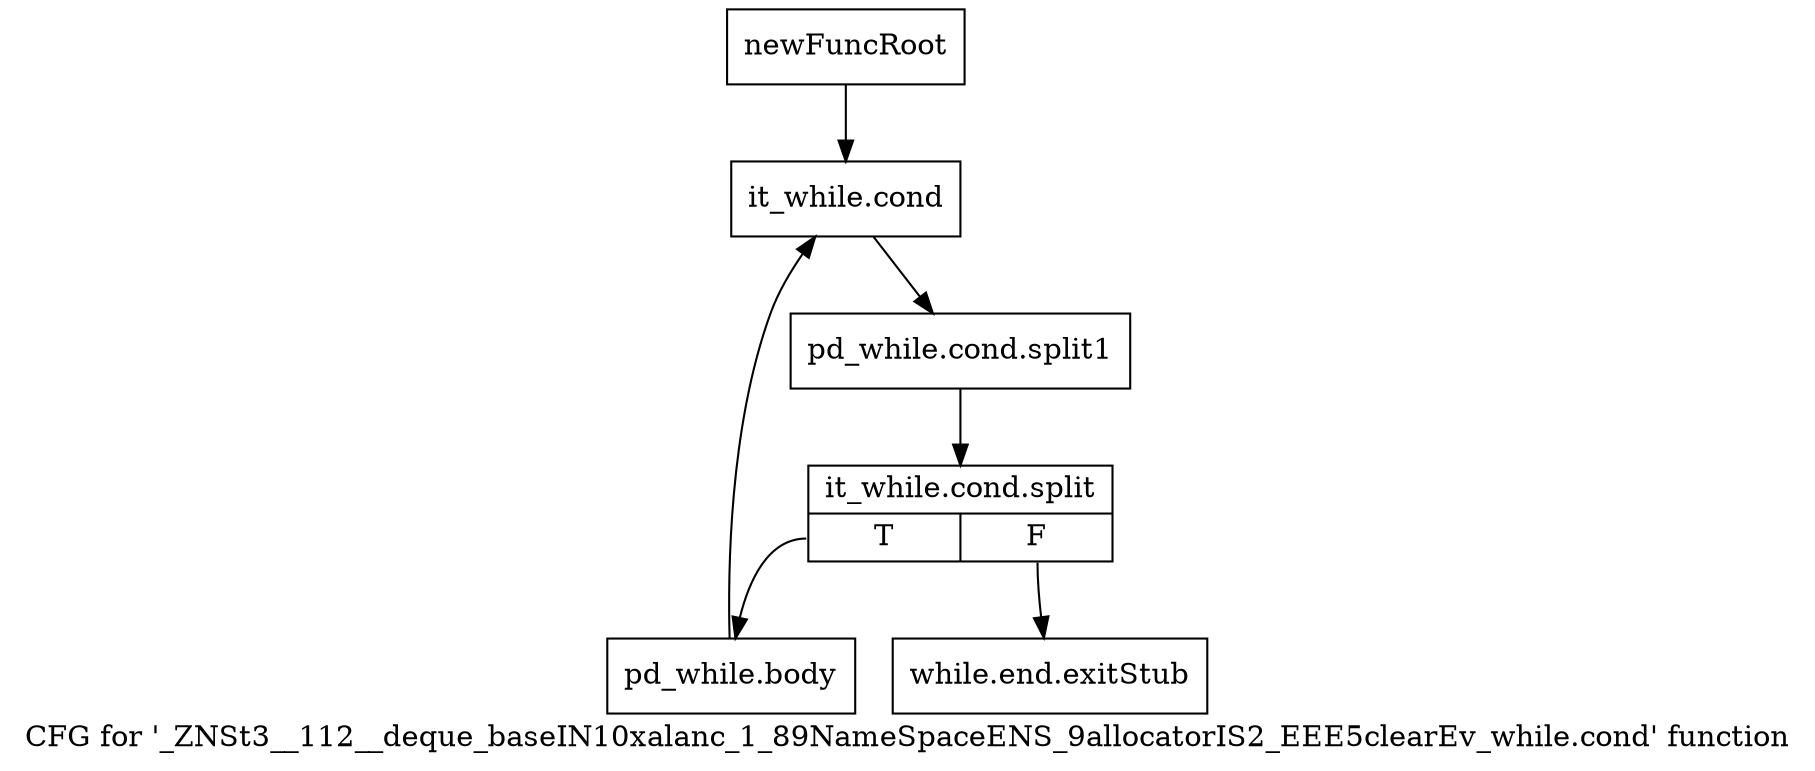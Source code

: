 digraph "CFG for '_ZNSt3__112__deque_baseIN10xalanc_1_89NameSpaceENS_9allocatorIS2_EEE5clearEv_while.cond' function" {
	label="CFG for '_ZNSt3__112__deque_baseIN10xalanc_1_89NameSpaceENS_9allocatorIS2_EEE5clearEv_while.cond' function";

	Node0x9fc8e60 [shape=record,label="{newFuncRoot}"];
	Node0x9fc8e60 -> Node0x9fc8f00;
	Node0x9fc8eb0 [shape=record,label="{while.end.exitStub}"];
	Node0x9fc8f00 [shape=record,label="{it_while.cond}"];
	Node0x9fc8f00 -> Node0xd12a050;
	Node0xd12a050 [shape=record,label="{pd_while.cond.split1}"];
	Node0xd12a050 -> Node0xd134be0;
	Node0xd134be0 [shape=record,label="{it_while.cond.split|{<s0>T|<s1>F}}"];
	Node0xd134be0:s0 -> Node0x9fc8f50;
	Node0xd134be0:s1 -> Node0x9fc8eb0;
	Node0x9fc8f50 [shape=record,label="{pd_while.body}"];
	Node0x9fc8f50 -> Node0x9fc8f00;
}
